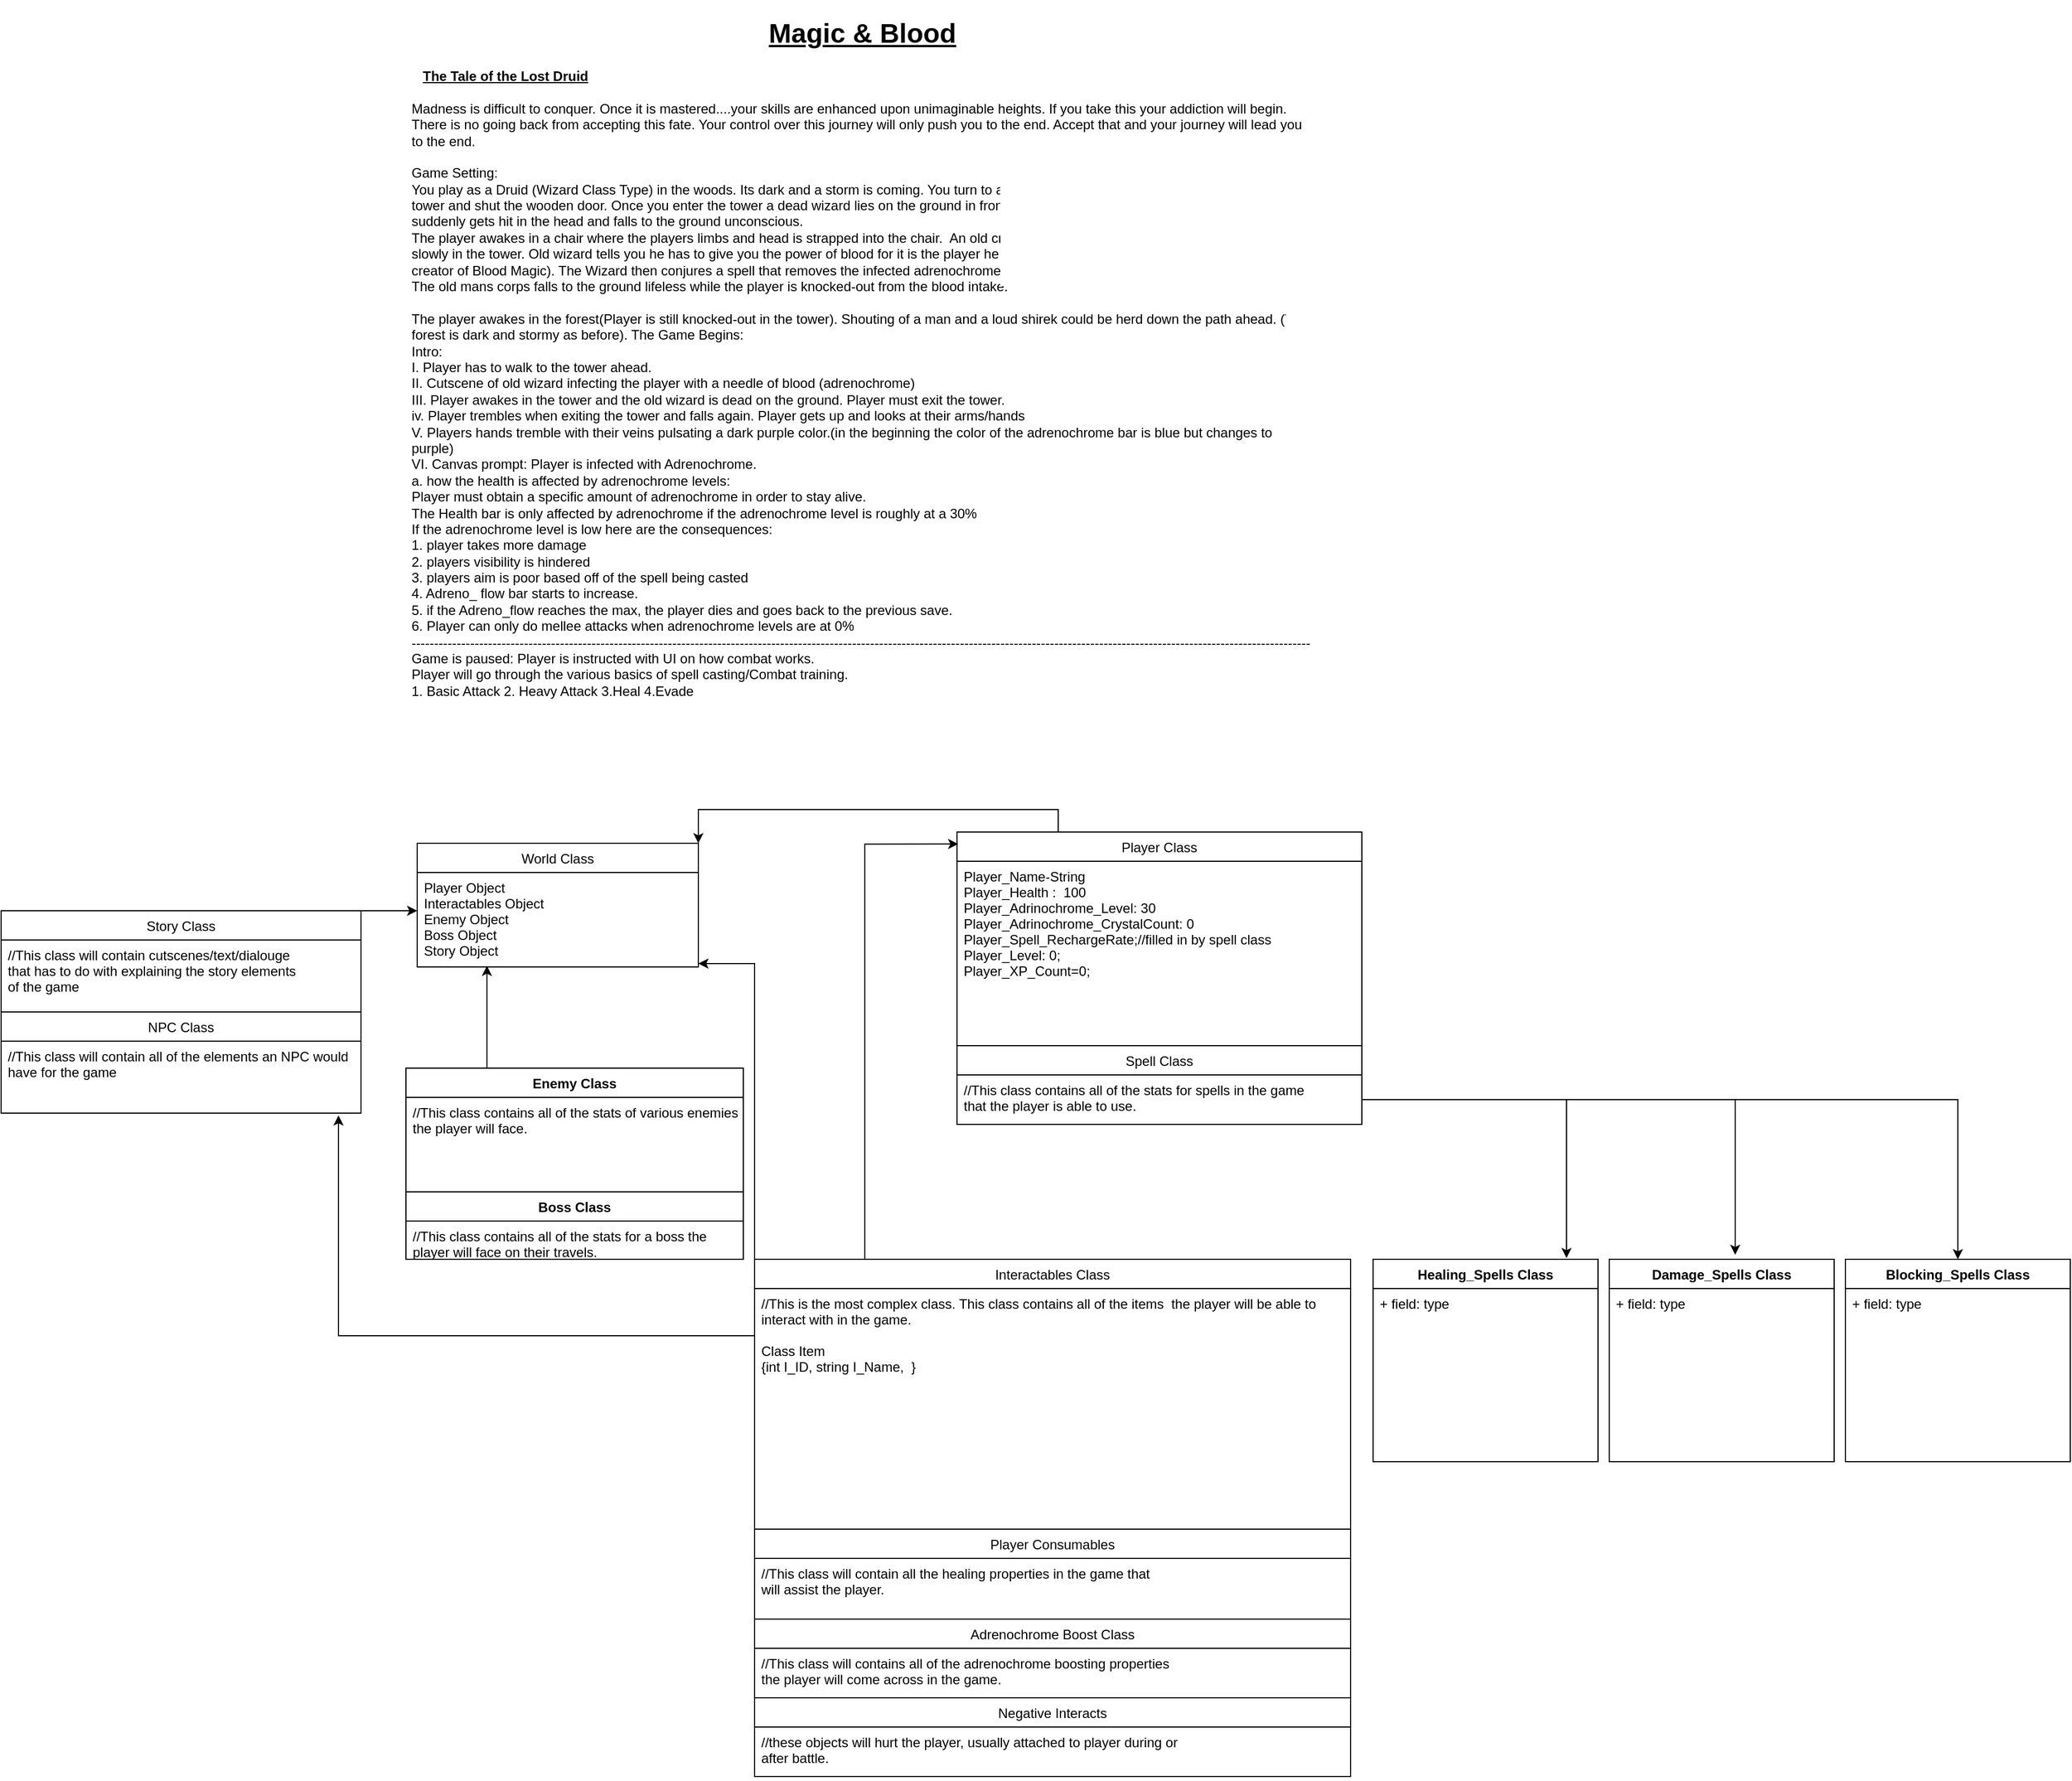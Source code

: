 <mxfile version="16.4.6" type="github">
  <diagram id="NyNl_-CsCVZi3P3l9Gul" name="Page-1">
    <mxGraphModel dx="2272" dy="1894" grid="1" gridSize="10" guides="1" tooltips="1" connect="1" arrows="1" fold="1" page="1" pageScale="1" pageWidth="850" pageHeight="1100" math="0" shadow="0">
      <root>
        <mxCell id="0" />
        <mxCell id="1" parent="0" />
        <mxCell id="5dXUImhxLpX839lEArjx-1" value="&lt;h1 style=&quot;text-align: center&quot;&gt;&lt;span&gt;&lt;u&gt;Magic &amp;amp; Blood&lt;/u&gt;&lt;/span&gt;&lt;/h1&gt;&lt;div&gt;&lt;span&gt;&lt;span&gt; &lt;/span&gt;&lt;span&gt; &lt;/span&gt;&lt;span&gt; &lt;/span&gt;&lt;span&gt; &lt;/span&gt;&lt;span&gt; &lt;/span&gt;&lt;span&gt; &lt;/span&gt;&lt;span&gt; &lt;/span&gt;&lt;span&gt; &lt;/span&gt;&lt;span&gt; &lt;/span&gt;&lt;span&gt; &lt;/span&gt;&lt;span&gt; &lt;/span&gt;&lt;span&gt; &lt;/span&gt;&amp;nbsp; &amp;nbsp;&lt;b&gt;&lt;u&gt;The Tale of the Lost Druid&lt;/u&gt;&lt;/b&gt;&lt;br&gt;&lt;/span&gt;&lt;/div&gt;&lt;div&gt;&lt;span&gt;&lt;br&gt;&lt;/span&gt;&lt;/div&gt;Madness is difficult to conquer. Once it is mastered....your skills are enhanced upon unimaginable heights. If you take this your addiction will begin. There is no going back from accepting this fate. Your control over this journey will only push you to the end. Accept that and your journey will lead you to the end.&lt;br&gt;&lt;br&gt;Game Setting:&lt;br&gt;You play as a Druid (Wizard Class Type) in the woods. Its dark and a storm is coming. You turn to a dark tower in the thick woods. You enter into the tower and shut the wooden door. Once you enter the tower a dead wizard lies on the ground in front of the player. The player walks up to the body and suddenly gets hit in the head and falls to the ground unconscious.&amp;nbsp;&lt;br&gt;The player awakes in a chair where the players limbs and head is strapped into the chair.&amp;nbsp; An old crazed wizard laughing hysterically approaches you slowly in the tower. Old wizard tells you he has to give you the power of blood for it is the player he has been waiting for. The true caster of Adrion(The creator of Blood Magic). The Wizard then conjures a spell that removes the infected adrenochrome blood in his body into the player.&amp;nbsp;&lt;br&gt;The old mans corps falls to the ground lifeless while the player is knocked-out from the blood intake.&lt;br&gt;&lt;br&gt;The player awakes in the forest(Player is still knocked-out in the tower). Shouting of a man and a loud shirek could be herd down the path ahead. (The forest is dark and stormy as before). The Game Begins:&lt;br&gt;Intro: &lt;br&gt;I. Player has to walk to the tower ahead.&lt;br&gt;II. Cutscene of old wizard infecting the player with a needle of blood (adrenochrome)&lt;br&gt;III. Player awakes in the tower and the old wizard is dead on the ground. Player must exit the tower.&lt;br&gt;iv. Player trembles when exiting the tower and falls again. Player gets up and looks at their arms/hands&lt;br&gt;V. Players hands tremble with their veins pulsating a dark purple color.(in the beginning the color of the adrenochrome bar is blue but changes to purple)&amp;nbsp;&lt;br&gt;VI. Canvas prompt: Player is infected with Adrenochrome.&amp;nbsp;&lt;br&gt;a. how the health is affected by adrenochrome levels:&amp;nbsp;&lt;br&gt;Player must obtain a specific amount of adrenochrome in order to stay alive.&amp;nbsp;&lt;br&gt;The Health bar is only affected by adrenochrome if the adrenochrome level is roughly at a 30%&lt;br&gt;If the adrenochrome level is low here are the consequences:&lt;br&gt;1. player takes more damage&lt;br&gt;2. players visibility is hindered&lt;br&gt;3. players aim is poor based off of the spell being casted&lt;br&gt;4. Adreno_ flow bar starts to increase.&amp;nbsp;&lt;br&gt;5. if the Adreno_flow reaches the max, the player dies and goes back to the previous save.&lt;br&gt;6. Player can only do mellee attacks when adrenochrome levels are at 0%&lt;br&gt;--------------------------------------------------------------------------------------------------------------------------------------------------------------------------------------------------------&lt;br&gt;Game is paused: Player is instructed with UI on how combat works.&lt;br&gt;Player will go through the various basics of spell casting/Combat training.&amp;nbsp;&lt;br&gt;1. Basic Attack&lt;span&gt; &lt;/span&gt;2. Heavy Attack&lt;span&gt; &lt;/span&gt;3.Heal&lt;span&gt; &lt;/span&gt;4.Evade" style="text;html=1;strokeColor=none;fillColor=none;spacing=5;spacingTop=-20;whiteSpace=wrap;overflow=hidden;rounded=0;" parent="1" vertex="1">
          <mxGeometry x="20" y="-270" width="810" height="700" as="geometry" />
        </mxCell>
        <mxCell id="5dXUImhxLpX839lEArjx-27" style="edgeStyle=orthogonalEdgeStyle;rounded=0;orthogonalLoop=1;jettySize=auto;html=1;exitX=0.25;exitY=0;exitDx=0;exitDy=0;entryX=1;entryY=0;entryDx=0;entryDy=0;" parent="1" source="5dXUImhxLpX839lEArjx-5" target="5dXUImhxLpX839lEArjx-9" edge="1">
          <mxGeometry relative="1" as="geometry" />
        </mxCell>
        <mxCell id="5dXUImhxLpX839lEArjx-5" value="Player Class" style="swimlane;fontStyle=0;childLayout=stackLayout;horizontal=1;startSize=26;fillColor=none;horizontalStack=0;resizeParent=1;resizeParentMax=0;resizeLast=0;collapsible=1;marginBottom=0;" parent="1" vertex="1">
          <mxGeometry x="510" y="460" width="360" height="260" as="geometry" />
        </mxCell>
        <mxCell id="5dXUImhxLpX839lEArjx-6" value="Player_Name-String&#xa;Player_Health :  100&#xa;Player_Adrinochrome_Level: 30&#xa;Player_Adrinochrome_CrystalCount: 0&#xa;Player_Spell_RechargeRate;//filled in by spell class&#xa;Player_Level: 0;&#xa;Player_XP_Count=0;&#xa;&#xa;" style="text;strokeColor=none;fillColor=none;align=left;verticalAlign=top;spacingLeft=4;spacingRight=4;overflow=hidden;rotatable=0;points=[[0,0.5],[1,0.5]];portConstraint=eastwest;" parent="5dXUImhxLpX839lEArjx-5" vertex="1">
          <mxGeometry y="26" width="360" height="164" as="geometry" />
        </mxCell>
        <mxCell id="5dXUImhxLpX839lEArjx-13" value="Spell Class" style="swimlane;fontStyle=0;childLayout=stackLayout;horizontal=1;startSize=26;fillColor=none;horizontalStack=0;resizeParent=1;resizeParentMax=0;resizeLast=0;collapsible=1;marginBottom=0;" parent="5dXUImhxLpX839lEArjx-5" vertex="1">
          <mxGeometry y="190" width="360" height="70" as="geometry">
            <mxRectangle y="190" width="310" height="26" as="alternateBounds" />
          </mxGeometry>
        </mxCell>
        <mxCell id="5dXUImhxLpX839lEArjx-14" value="//This class contains all of the stats for spells in the game &#xa;that the player is able to use." style="text;strokeColor=none;fillColor=none;align=left;verticalAlign=top;spacingLeft=4;spacingRight=4;overflow=hidden;rotatable=0;points=[[0,0.5],[1,0.5]];portConstraint=eastwest;" parent="5dXUImhxLpX839lEArjx-13" vertex="1">
          <mxGeometry y="26" width="360" height="44" as="geometry" />
        </mxCell>
        <mxCell id="5dXUImhxLpX839lEArjx-9" value="World Class" style="swimlane;fontStyle=0;childLayout=stackLayout;horizontal=1;startSize=26;fillColor=none;horizontalStack=0;resizeParent=1;resizeParentMax=0;resizeLast=0;collapsible=1;marginBottom=0;" parent="1" vertex="1">
          <mxGeometry x="30" y="470" width="250" height="110" as="geometry" />
        </mxCell>
        <mxCell id="5dXUImhxLpX839lEArjx-10" value="Player Object&#xa;Interactables Object&#xa;Enemy Object&#xa;Boss Object&#xa;Story Object" style="text;strokeColor=none;fillColor=none;align=left;verticalAlign=top;spacingLeft=4;spacingRight=4;overflow=hidden;rotatable=0;points=[[0,0.5],[1,0.5]];portConstraint=eastwest;" parent="5dXUImhxLpX839lEArjx-9" vertex="1">
          <mxGeometry y="26" width="250" height="84" as="geometry" />
        </mxCell>
        <mxCell id="5dXUImhxLpX839lEArjx-29" style="edgeStyle=orthogonalEdgeStyle;rounded=0;orthogonalLoop=1;jettySize=auto;html=1;exitX=0.25;exitY=0;exitDx=0;exitDy=0;entryX=0.248;entryY=0.988;entryDx=0;entryDy=0;entryPerimeter=0;" parent="1" source="5dXUImhxLpX839lEArjx-17" target="5dXUImhxLpX839lEArjx-10" edge="1">
          <mxGeometry relative="1" as="geometry">
            <Array as="points">
              <mxPoint x="92" y="670" />
            </Array>
          </mxGeometry>
        </mxCell>
        <mxCell id="5dXUImhxLpX839lEArjx-17" value="Enemy Class" style="swimlane;fontStyle=1;align=center;verticalAlign=top;childLayout=stackLayout;horizontal=1;startSize=26;horizontalStack=0;resizeParent=1;resizeParentMax=0;resizeLast=0;collapsible=1;marginBottom=0;" parent="1" vertex="1">
          <mxGeometry x="20" y="670" width="300" height="170" as="geometry" />
        </mxCell>
        <mxCell id="5dXUImhxLpX839lEArjx-18" value="//This class contains all of the stats of various enemies&#xa;the player will face." style="text;strokeColor=none;fillColor=none;align=left;verticalAlign=top;spacingLeft=4;spacingRight=4;overflow=hidden;rotatable=0;points=[[0,0.5],[1,0.5]];portConstraint=eastwest;" parent="5dXUImhxLpX839lEArjx-17" vertex="1">
          <mxGeometry y="26" width="300" height="84" as="geometry" />
        </mxCell>
        <mxCell id="5dXUImhxLpX839lEArjx-23" value="Boss Class" style="swimlane;fontStyle=1;align=center;verticalAlign=top;childLayout=stackLayout;horizontal=1;startSize=26;horizontalStack=0;resizeParent=1;resizeParentMax=0;resizeLast=0;collapsible=1;marginBottom=0;" parent="5dXUImhxLpX839lEArjx-17" vertex="1">
          <mxGeometry y="110" width="300" height="60" as="geometry" />
        </mxCell>
        <mxCell id="5dXUImhxLpX839lEArjx-24" value="//This class contains all of the stats for a boss the&#xa;player will face on their travels." style="text;strokeColor=none;fillColor=none;align=left;verticalAlign=top;spacingLeft=4;spacingRight=4;overflow=hidden;rotatable=0;points=[[0,0.5],[1,0.5]];portConstraint=eastwest;" parent="5dXUImhxLpX839lEArjx-23" vertex="1">
          <mxGeometry y="26" width="300" height="34" as="geometry" />
        </mxCell>
        <mxCell id="5dXUImhxLpX839lEArjx-46" style="edgeStyle=orthogonalEdgeStyle;rounded=0;orthogonalLoop=1;jettySize=auto;html=1;exitX=0.25;exitY=0;exitDx=0;exitDy=0;entryX=0.003;entryY=0.041;entryDx=0;entryDy=0;entryPerimeter=0;" parent="1" source="5dXUImhxLpX839lEArjx-30" target="5dXUImhxLpX839lEArjx-5" edge="1">
          <mxGeometry relative="1" as="geometry">
            <Array as="points">
              <mxPoint x="428" y="471" />
            </Array>
          </mxGeometry>
        </mxCell>
        <mxCell id="5dXUImhxLpX839lEArjx-47" style="edgeStyle=orthogonalEdgeStyle;rounded=0;orthogonalLoop=1;jettySize=auto;html=1;exitX=0;exitY=0;exitDx=0;exitDy=0;entryX=1;entryY=0.964;entryDx=0;entryDy=0;entryPerimeter=0;" parent="1" source="5dXUImhxLpX839lEArjx-30" target="5dXUImhxLpX839lEArjx-10" edge="1">
          <mxGeometry relative="1" as="geometry" />
        </mxCell>
        <mxCell id="5dXUImhxLpX839lEArjx-30" value="Interactables Class" style="swimlane;fontStyle=0;childLayout=stackLayout;horizontal=1;startSize=26;fillColor=none;horizontalStack=0;resizeParent=1;resizeParentMax=0;resizeLast=0;collapsible=1;marginBottom=0;" parent="1" vertex="1">
          <mxGeometry x="330" y="840" width="530" height="460" as="geometry" />
        </mxCell>
        <mxCell id="5dXUImhxLpX839lEArjx-33" value="//This is the most complex class. This class contains all of the items  the player will be able to &#xa;interact with in the game. &#xa;&#xa;Class Item&#xa;{int I_ID, string I_Name,  }" style="text;strokeColor=none;fillColor=none;align=left;verticalAlign=top;spacingLeft=4;spacingRight=4;overflow=hidden;rotatable=0;points=[[0,0.5],[1,0.5]];portConstraint=eastwest;" parent="5dXUImhxLpX839lEArjx-30" vertex="1">
          <mxGeometry y="26" width="530" height="214" as="geometry" />
        </mxCell>
        <mxCell id="5dXUImhxLpX839lEArjx-38" value="Player Consumables" style="swimlane;fontStyle=0;childLayout=stackLayout;horizontal=1;startSize=26;fillColor=none;horizontalStack=0;resizeParent=1;resizeParentMax=0;resizeLast=0;collapsible=1;marginBottom=0;" parent="5dXUImhxLpX839lEArjx-30" vertex="1">
          <mxGeometry y="240" width="530" height="80" as="geometry" />
        </mxCell>
        <mxCell id="5dXUImhxLpX839lEArjx-39" value="//This class will contain all the healing properties in the game that&#xa;will assist the player." style="text;strokeColor=none;fillColor=none;align=left;verticalAlign=top;spacingLeft=4;spacingRight=4;overflow=hidden;rotatable=0;points=[[0,0.5],[1,0.5]];portConstraint=eastwest;" parent="5dXUImhxLpX839lEArjx-38" vertex="1">
          <mxGeometry y="26" width="530" height="54" as="geometry" />
        </mxCell>
        <mxCell id="5dXUImhxLpX839lEArjx-34" value="Adrenochrome Boost Class" style="swimlane;fontStyle=0;childLayout=stackLayout;horizontal=1;startSize=26;fillColor=none;horizontalStack=0;resizeParent=1;resizeParentMax=0;resizeLast=0;collapsible=1;marginBottom=0;" parent="5dXUImhxLpX839lEArjx-30" vertex="1">
          <mxGeometry y="320" width="530" height="140" as="geometry" />
        </mxCell>
        <mxCell id="5dXUImhxLpX839lEArjx-35" value="//This class will contains all of the adrenochrome boosting properties&#xa;the player will come across in the game." style="text;strokeColor=none;fillColor=none;align=left;verticalAlign=top;spacingLeft=4;spacingRight=4;overflow=hidden;rotatable=0;points=[[0,0.5],[1,0.5]];portConstraint=eastwest;" parent="5dXUImhxLpX839lEArjx-34" vertex="1">
          <mxGeometry y="26" width="530" height="44" as="geometry" />
        </mxCell>
        <mxCell id="5dXUImhxLpX839lEArjx-42" value="Negative Interacts" style="swimlane;fontStyle=0;childLayout=stackLayout;horizontal=1;startSize=26;fillColor=none;horizontalStack=0;resizeParent=1;resizeParentMax=0;resizeLast=0;collapsible=1;marginBottom=0;" parent="5dXUImhxLpX839lEArjx-34" vertex="1">
          <mxGeometry y="70" width="530" height="70" as="geometry" />
        </mxCell>
        <mxCell id="5dXUImhxLpX839lEArjx-43" value="//these objects will hurt the player, usually attached to player during or &#xa;after battle." style="text;strokeColor=none;fillColor=none;align=left;verticalAlign=top;spacingLeft=4;spacingRight=4;overflow=hidden;rotatable=0;points=[[0,0.5],[1,0.5]];portConstraint=eastwest;" parent="5dXUImhxLpX839lEArjx-42" vertex="1">
          <mxGeometry y="26" width="530" height="44" as="geometry" />
        </mxCell>
        <mxCell id="5dXUImhxLpX839lEArjx-52" style="edgeStyle=orthogonalEdgeStyle;rounded=0;orthogonalLoop=1;jettySize=auto;html=1;exitX=1;exitY=0;exitDx=0;exitDy=0;entryX=0;entryY=0.405;entryDx=0;entryDy=0;entryPerimeter=0;" parent="1" source="5dXUImhxLpX839lEArjx-48" target="5dXUImhxLpX839lEArjx-10" edge="1">
          <mxGeometry relative="1" as="geometry">
            <Array as="points">
              <mxPoint x="-10" y="530" />
              <mxPoint x="-10" y="530" />
            </Array>
          </mxGeometry>
        </mxCell>
        <mxCell id="5dXUImhxLpX839lEArjx-48" value="Story Class" style="swimlane;fontStyle=0;childLayout=stackLayout;horizontal=1;startSize=26;fillColor=none;horizontalStack=0;resizeParent=1;resizeParentMax=0;resizeLast=0;collapsible=1;marginBottom=0;" parent="1" vertex="1">
          <mxGeometry x="-340" y="530" width="320" height="180" as="geometry" />
        </mxCell>
        <mxCell id="5dXUImhxLpX839lEArjx-49" value="//This class will contain cutscenes/text/dialouge&#xa;that has to do with explaining the story elements&#xa;of the game" style="text;strokeColor=none;fillColor=none;align=left;verticalAlign=top;spacingLeft=4;spacingRight=4;overflow=hidden;rotatable=0;points=[[0,0.5],[1,0.5]];portConstraint=eastwest;" parent="5dXUImhxLpX839lEArjx-48" vertex="1">
          <mxGeometry y="26" width="320" height="64" as="geometry" />
        </mxCell>
        <mxCell id="5dXUImhxLpX839lEArjx-69" value="NPC Class" style="swimlane;fontStyle=0;childLayout=stackLayout;horizontal=1;startSize=26;fillColor=none;horizontalStack=0;resizeParent=1;resizeParentMax=0;resizeLast=0;collapsible=1;marginBottom=0;" parent="5dXUImhxLpX839lEArjx-48" vertex="1">
          <mxGeometry y="90" width="320" height="90" as="geometry" />
        </mxCell>
        <mxCell id="5dXUImhxLpX839lEArjx-70" value="//This class will contain all of the elements an NPC would &#xa;have for the game" style="text;strokeColor=none;fillColor=none;align=left;verticalAlign=top;spacingLeft=4;spacingRight=4;overflow=hidden;rotatable=0;points=[[0,0.5],[1,0.5]];portConstraint=eastwest;" parent="5dXUImhxLpX839lEArjx-69" vertex="1">
          <mxGeometry y="26" width="320" height="64" as="geometry" />
        </mxCell>
        <mxCell id="5dXUImhxLpX839lEArjx-58" value="Damage_Spells Class" style="swimlane;fontStyle=1;align=center;verticalAlign=top;childLayout=stackLayout;horizontal=1;startSize=26;horizontalStack=0;resizeParent=1;resizeParentMax=0;resizeLast=0;collapsible=1;marginBottom=0;" parent="1" vertex="1">
          <mxGeometry x="1090" y="840" width="200" height="180" as="geometry" />
        </mxCell>
        <mxCell id="5dXUImhxLpX839lEArjx-59" value="+ field: type" style="text;strokeColor=none;fillColor=none;align=left;verticalAlign=top;spacingLeft=4;spacingRight=4;overflow=hidden;rotatable=0;points=[[0,0.5],[1,0.5]];portConstraint=eastwest;" parent="5dXUImhxLpX839lEArjx-58" vertex="1">
          <mxGeometry y="26" width="200" height="154" as="geometry" />
        </mxCell>
        <mxCell id="5dXUImhxLpX839lEArjx-62" value="Healing_Spells Class" style="swimlane;fontStyle=1;align=center;verticalAlign=top;childLayout=stackLayout;horizontal=1;startSize=26;horizontalStack=0;resizeParent=1;resizeParentMax=0;resizeLast=0;collapsible=1;marginBottom=0;" parent="1" vertex="1">
          <mxGeometry x="880" y="840" width="200" height="180" as="geometry" />
        </mxCell>
        <mxCell id="5dXUImhxLpX839lEArjx-63" value="+ field: type" style="text;strokeColor=none;fillColor=none;align=left;verticalAlign=top;spacingLeft=4;spacingRight=4;overflow=hidden;rotatable=0;points=[[0,0.5],[1,0.5]];portConstraint=eastwest;" parent="5dXUImhxLpX839lEArjx-62" vertex="1">
          <mxGeometry y="26" width="200" height="154" as="geometry" />
        </mxCell>
        <mxCell id="5dXUImhxLpX839lEArjx-64" style="edgeStyle=orthogonalEdgeStyle;rounded=0;orthogonalLoop=1;jettySize=auto;html=1;exitX=1;exitY=0.5;exitDx=0;exitDy=0;entryX=0.86;entryY=-0.006;entryDx=0;entryDy=0;entryPerimeter=0;" parent="1" source="5dXUImhxLpX839lEArjx-14" target="5dXUImhxLpX839lEArjx-62" edge="1">
          <mxGeometry relative="1" as="geometry">
            <mxPoint x="1080" y="820" as="targetPoint" />
          </mxGeometry>
        </mxCell>
        <mxCell id="5dXUImhxLpX839lEArjx-65" style="edgeStyle=orthogonalEdgeStyle;rounded=0;orthogonalLoop=1;jettySize=auto;html=1;exitX=1;exitY=0.5;exitDx=0;exitDy=0;entryX=0.56;entryY=-0.022;entryDx=0;entryDy=0;entryPerimeter=0;" parent="1" source="5dXUImhxLpX839lEArjx-14" target="5dXUImhxLpX839lEArjx-58" edge="1">
          <mxGeometry relative="1" as="geometry" />
        </mxCell>
        <mxCell id="5dXUImhxLpX839lEArjx-66" value="Blocking_Spells Class" style="swimlane;fontStyle=1;align=center;verticalAlign=top;childLayout=stackLayout;horizontal=1;startSize=26;horizontalStack=0;resizeParent=1;resizeParentMax=0;resizeLast=0;collapsible=1;marginBottom=0;" parent="1" vertex="1">
          <mxGeometry x="1300" y="840" width="200" height="180" as="geometry" />
        </mxCell>
        <mxCell id="5dXUImhxLpX839lEArjx-67" value="+ field: type" style="text;strokeColor=none;fillColor=none;align=left;verticalAlign=top;spacingLeft=4;spacingRight=4;overflow=hidden;rotatable=0;points=[[0,0.5],[1,0.5]];portConstraint=eastwest;" parent="5dXUImhxLpX839lEArjx-66" vertex="1">
          <mxGeometry y="26" width="200" height="154" as="geometry" />
        </mxCell>
        <mxCell id="5dXUImhxLpX839lEArjx-68" style="edgeStyle=orthogonalEdgeStyle;rounded=0;orthogonalLoop=1;jettySize=auto;html=1;exitX=1;exitY=0.5;exitDx=0;exitDy=0;entryX=0.5;entryY=0;entryDx=0;entryDy=0;" parent="1" source="5dXUImhxLpX839lEArjx-14" target="5dXUImhxLpX839lEArjx-66" edge="1">
          <mxGeometry relative="1" as="geometry" />
        </mxCell>
        <mxCell id="5dXUImhxLpX839lEArjx-73" style="edgeStyle=orthogonalEdgeStyle;rounded=0;orthogonalLoop=1;jettySize=auto;html=1;exitX=0;exitY=0.5;exitDx=0;exitDy=0;" parent="1" source="5dXUImhxLpX839lEArjx-33" edge="1">
          <mxGeometry relative="1" as="geometry">
            <mxPoint x="-40" y="712" as="targetPoint" />
            <Array as="points">
              <mxPoint x="-40" y="908" />
              <mxPoint x="-40" y="712" />
            </Array>
          </mxGeometry>
        </mxCell>
      </root>
    </mxGraphModel>
  </diagram>
</mxfile>
